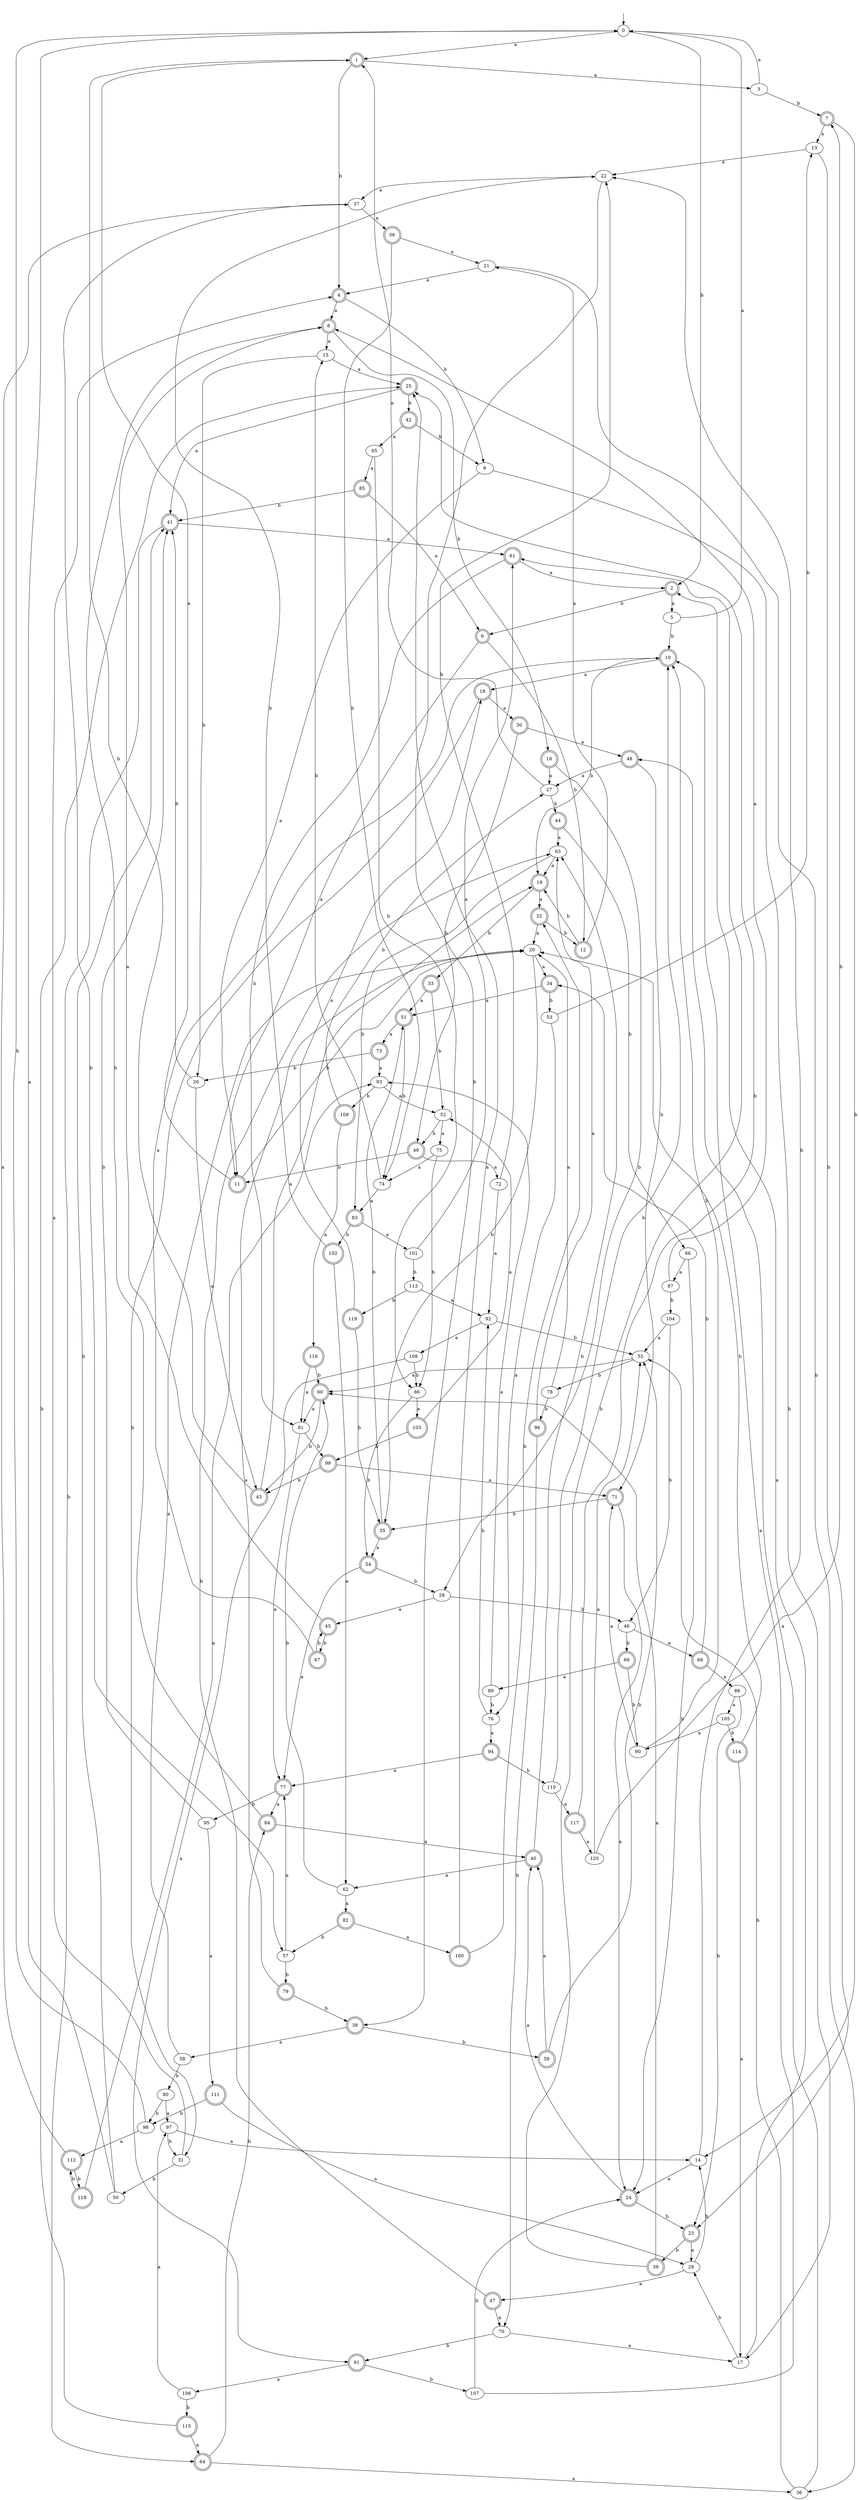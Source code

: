 digraph RandomDFA {
  __start0 [label="", shape=none];
  __start0 -> 0 [label=""];
  0 [shape=circle]
  0 -> 1 [label="a"]
  0 -> 2 [label="b"]
  1 [shape=doublecircle]
  1 -> 3 [label="a"]
  1 -> 4 [label="b"]
  2 [shape=doublecircle]
  2 -> 5 [label="a"]
  2 -> 6 [label="b"]
  3
  3 -> 0 [label="a"]
  3 -> 7 [label="b"]
  4 [shape=doublecircle]
  4 -> 8 [label="a"]
  4 -> 9 [label="b"]
  5
  5 -> 0 [label="a"]
  5 -> 10 [label="b"]
  6 [shape=doublecircle]
  6 -> 11 [label="a"]
  6 -> 12 [label="b"]
  7 [shape=doublecircle]
  7 -> 13 [label="a"]
  7 -> 14 [label="b"]
  8 [shape=doublecircle]
  8 -> 15 [label="a"]
  8 -> 16 [label="b"]
  9
  9 -> 11 [label="a"]
  9 -> 17 [label="b"]
  10 [shape=doublecircle]
  10 -> 18 [label="a"]
  10 -> 19 [label="b"]
  11 [shape=doublecircle]
  11 -> 1 [label="a"]
  11 -> 20 [label="b"]
  12 [shape=doublecircle]
  12 -> 21 [label="a"]
  12 -> 19 [label="b"]
  13
  13 -> 22 [label="a"]
  13 -> 23 [label="b"]
  14
  14 -> 24 [label="a"]
  14 -> 22 [label="b"]
  15
  15 -> 25 [label="a"]
  15 -> 26 [label="b"]
  16 [shape=doublecircle]
  16 -> 27 [label="a"]
  16 -> 28 [label="b"]
  17
  17 -> 2 [label="a"]
  17 -> 29 [label="b"]
  18 [shape=doublecircle]
  18 -> 30 [label="a"]
  18 -> 31 [label="b"]
  19 [shape=doublecircle]
  19 -> 32 [label="a"]
  19 -> 33 [label="b"]
  20
  20 -> 34 [label="a"]
  20 -> 35 [label="b"]
  21
  21 -> 4 [label="a"]
  21 -> 36 [label="b"]
  22
  22 -> 37 [label="a"]
  22 -> 38 [label="b"]
  23 [shape=doublecircle]
  23 -> 29 [label="a"]
  23 -> 39 [label="b"]
  24 [shape=doublecircle]
  24 -> 40 [label="a"]
  24 -> 23 [label="b"]
  25 [shape=doublecircle]
  25 -> 41 [label="a"]
  25 -> 42 [label="b"]
  26
  26 -> 43 [label="a"]
  26 -> 41 [label="b"]
  27
  27 -> 1 [label="a"]
  27 -> 44 [label="b"]
  28
  28 -> 45 [label="a"]
  28 -> 46 [label="b"]
  29
  29 -> 47 [label="a"]
  29 -> 14 [label="b"]
  30 [shape=doublecircle]
  30 -> 48 [label="a"]
  30 -> 49 [label="b"]
  31
  31 -> 4 [label="a"]
  31 -> 50 [label="b"]
  32 [shape=doublecircle]
  32 -> 20 [label="a"]
  32 -> 12 [label="b"]
  33 [shape=doublecircle]
  33 -> 51 [label="a"]
  33 -> 52 [label="b"]
  34 [shape=doublecircle]
  34 -> 51 [label="a"]
  34 -> 53 [label="b"]
  35 [shape=doublecircle]
  35 -> 54 [label="a"]
  35 -> 51 [label="b"]
  36
  36 -> 48 [label="a"]
  36 -> 55 [label="b"]
  37
  37 -> 56 [label="a"]
  37 -> 57 [label="b"]
  38 [shape=doublecircle]
  38 -> 58 [label="a"]
  38 -> 59 [label="b"]
  39 [shape=doublecircle]
  39 -> 60 [label="a"]
  39 -> 61 [label="b"]
  40 [shape=doublecircle]
  40 -> 62 [label="a"]
  40 -> 63 [label="b"]
  41 [shape=doublecircle]
  41 -> 61 [label="a"]
  41 -> 64 [label="b"]
  42 [shape=doublecircle]
  42 -> 65 [label="a"]
  42 -> 9 [label="b"]
  43 [shape=doublecircle]
  43 -> 19 [label="a"]
  43 -> 1 [label="b"]
  44 [shape=doublecircle]
  44 -> 63 [label="a"]
  44 -> 66 [label="b"]
  45 [shape=doublecircle]
  45 -> 8 [label="a"]
  45 -> 67 [label="b"]
  46
  46 -> 68 [label="a"]
  46 -> 69 [label="b"]
  47 [shape=doublecircle]
  47 -> 70 [label="a"]
  47 -> 63 [label="b"]
  48 [shape=doublecircle]
  48 -> 27 [label="a"]
  48 -> 71 [label="b"]
  49 [shape=doublecircle]
  49 -> 72 [label="a"]
  49 -> 11 [label="b"]
  50
  50 -> 0 [label="a"]
  50 -> 41 [label="b"]
  51 [shape=doublecircle]
  51 -> 73 [label="a"]
  51 -> 74 [label="b"]
  52
  52 -> 75 [label="a"]
  52 -> 49 [label="b"]
  53
  53 -> 76 [label="a"]
  53 -> 13 [label="b"]
  54 [shape=doublecircle]
  54 -> 77 [label="a"]
  54 -> 28 [label="b"]
  55
  55 -> 60 [label="a"]
  55 -> 78 [label="b"]
  56 [shape=doublecircle]
  56 -> 21 [label="a"]
  56 -> 74 [label="b"]
  57
  57 -> 77 [label="a"]
  57 -> 79 [label="b"]
  58
  58 -> 20 [label="a"]
  58 -> 80 [label="b"]
  59 [shape=doublecircle]
  59 -> 40 [label="a"]
  59 -> 55 [label="b"]
  60 [shape=doublecircle]
  60 -> 81 [label="a"]
  60 -> 43 [label="b"]
  61 [shape=doublecircle]
  61 -> 2 [label="a"]
  61 -> 81 [label="b"]
  62
  62 -> 82 [label="a"]
  62 -> 60 [label="b"]
  63
  63 -> 19 [label="a"]
  63 -> 83 [label="b"]
  64 [shape=doublecircle]
  64 -> 36 [label="a"]
  64 -> 84 [label="b"]
  65
  65 -> 85 [label="a"]
  65 -> 86 [label="b"]
  66
  66 -> 87 [label="a"]
  66 -> 24 [label="b"]
  67 [shape=doublecircle]
  67 -> 10 [label="a"]
  67 -> 45 [label="b"]
  68 [shape=doublecircle]
  68 -> 88 [label="a"]
  68 -> 34 [label="b"]
  69 [shape=doublecircle]
  69 -> 89 [label="a"]
  69 -> 90 [label="b"]
  70
  70 -> 17 [label="a"]
  70 -> 91 [label="b"]
  71 [shape=doublecircle]
  71 -> 24 [label="a"]
  71 -> 35 [label="b"]
  72
  72 -> 92 [label="a"]
  72 -> 22 [label="b"]
  73 [shape=doublecircle]
  73 -> 93 [label="a"]
  73 -> 26 [label="b"]
  74
  74 -> 83 [label="a"]
  74 -> 15 [label="b"]
  75
  75 -> 74 [label="a"]
  75 -> 86 [label="b"]
  76
  76 -> 94 [label="a"]
  76 -> 92 [label="b"]
  77 [shape=doublecircle]
  77 -> 84 [label="a"]
  77 -> 95 [label="b"]
  78
  78 -> 20 [label="a"]
  78 -> 96 [label="b"]
  79 [shape=doublecircle]
  79 -> 20 [label="a"]
  79 -> 38 [label="b"]
  80
  80 -> 97 [label="a"]
  80 -> 98 [label="b"]
  81
  81 -> 77 [label="a"]
  81 -> 99 [label="b"]
  82 [shape=doublecircle]
  82 -> 100 [label="a"]
  82 -> 57 [label="b"]
  83 [shape=doublecircle]
  83 -> 101 [label="a"]
  83 -> 102 [label="b"]
  84 [shape=doublecircle]
  84 -> 40 [label="a"]
  84 -> 8 [label="b"]
  85 [shape=doublecircle]
  85 -> 6 [label="a"]
  85 -> 41 [label="b"]
  86
  86 -> 103 [label="a"]
  86 -> 54 [label="b"]
  87
  87 -> 8 [label="a"]
  87 -> 104 [label="b"]
  88
  88 -> 105 [label="a"]
  88 -> 23 [label="b"]
  89
  89 -> 93 [label="a"]
  89 -> 76 [label="b"]
  90
  90 -> 71 [label="a"]
  90 -> 10 [label="b"]
  91 [shape=doublecircle]
  91 -> 106 [label="a"]
  91 -> 107 [label="b"]
  92
  92 -> 108 [label="a"]
  92 -> 55 [label="b"]
  93
  93 -> 52 [label="a"]
  93 -> 109 [label="b"]
  94 [shape=doublecircle]
  94 -> 77 [label="a"]
  94 -> 110 [label="b"]
  95
  95 -> 111 [label="a"]
  95 -> 41 [label="b"]
  96 [shape=doublecircle]
  96 -> 63 [label="a"]
  96 -> 70 [label="b"]
  97
  97 -> 14 [label="a"]
  97 -> 31 [label="b"]
  98
  98 -> 112 [label="a"]
  98 -> 0 [label="b"]
  99 [shape=doublecircle]
  99 -> 71 [label="a"]
  99 -> 43 [label="b"]
  100 [shape=doublecircle]
  100 -> 25 [label="a"]
  100 -> 32 [label="b"]
  101
  101 -> 61 [label="a"]
  101 -> 113 [label="b"]
  102 [shape=doublecircle]
  102 -> 62 [label="a"]
  102 -> 22 [label="b"]
  103 [shape=doublecircle]
  103 -> 52 [label="a"]
  103 -> 99 [label="b"]
  104
  104 -> 55 [label="a"]
  104 -> 46 [label="b"]
  105
  105 -> 90 [label="a"]
  105 -> 114 [label="b"]
  106
  106 -> 97 [label="a"]
  106 -> 115 [label="b"]
  107
  107 -> 10 [label="a"]
  107 -> 24 [label="b"]
  108
  108 -> 91 [label="a"]
  108 -> 86 [label="b"]
  109 [shape=doublecircle]
  109 -> 116 [label="a"]
  109 -> 27 [label="b"]
  110
  110 -> 117 [label="a"]
  110 -> 10 [label="b"]
  111 [shape=doublecircle]
  111 -> 29 [label="a"]
  111 -> 98 [label="b"]
  112 [shape=doublecircle]
  112 -> 37 [label="a"]
  112 -> 118 [label="b"]
  113
  113 -> 92 [label="a"]
  113 -> 119 [label="b"]
  114 [shape=doublecircle]
  114 -> 17 [label="a"]
  114 -> 20 [label="b"]
  115 [shape=doublecircle]
  115 -> 64 [label="a"]
  115 -> 25 [label="b"]
  116 [shape=doublecircle]
  116 -> 81 [label="a"]
  116 -> 60 [label="b"]
  117 [shape=doublecircle]
  117 -> 120 [label="a"]
  117 -> 25 [label="b"]
  118 [shape=doublecircle]
  118 -> 93 [label="a"]
  118 -> 112 [label="b"]
  119 [shape=doublecircle]
  119 -> 18 [label="a"]
  119 -> 35 [label="b"]
  120
  120 -> 55 [label="a"]
  120 -> 7 [label="b"]
}
